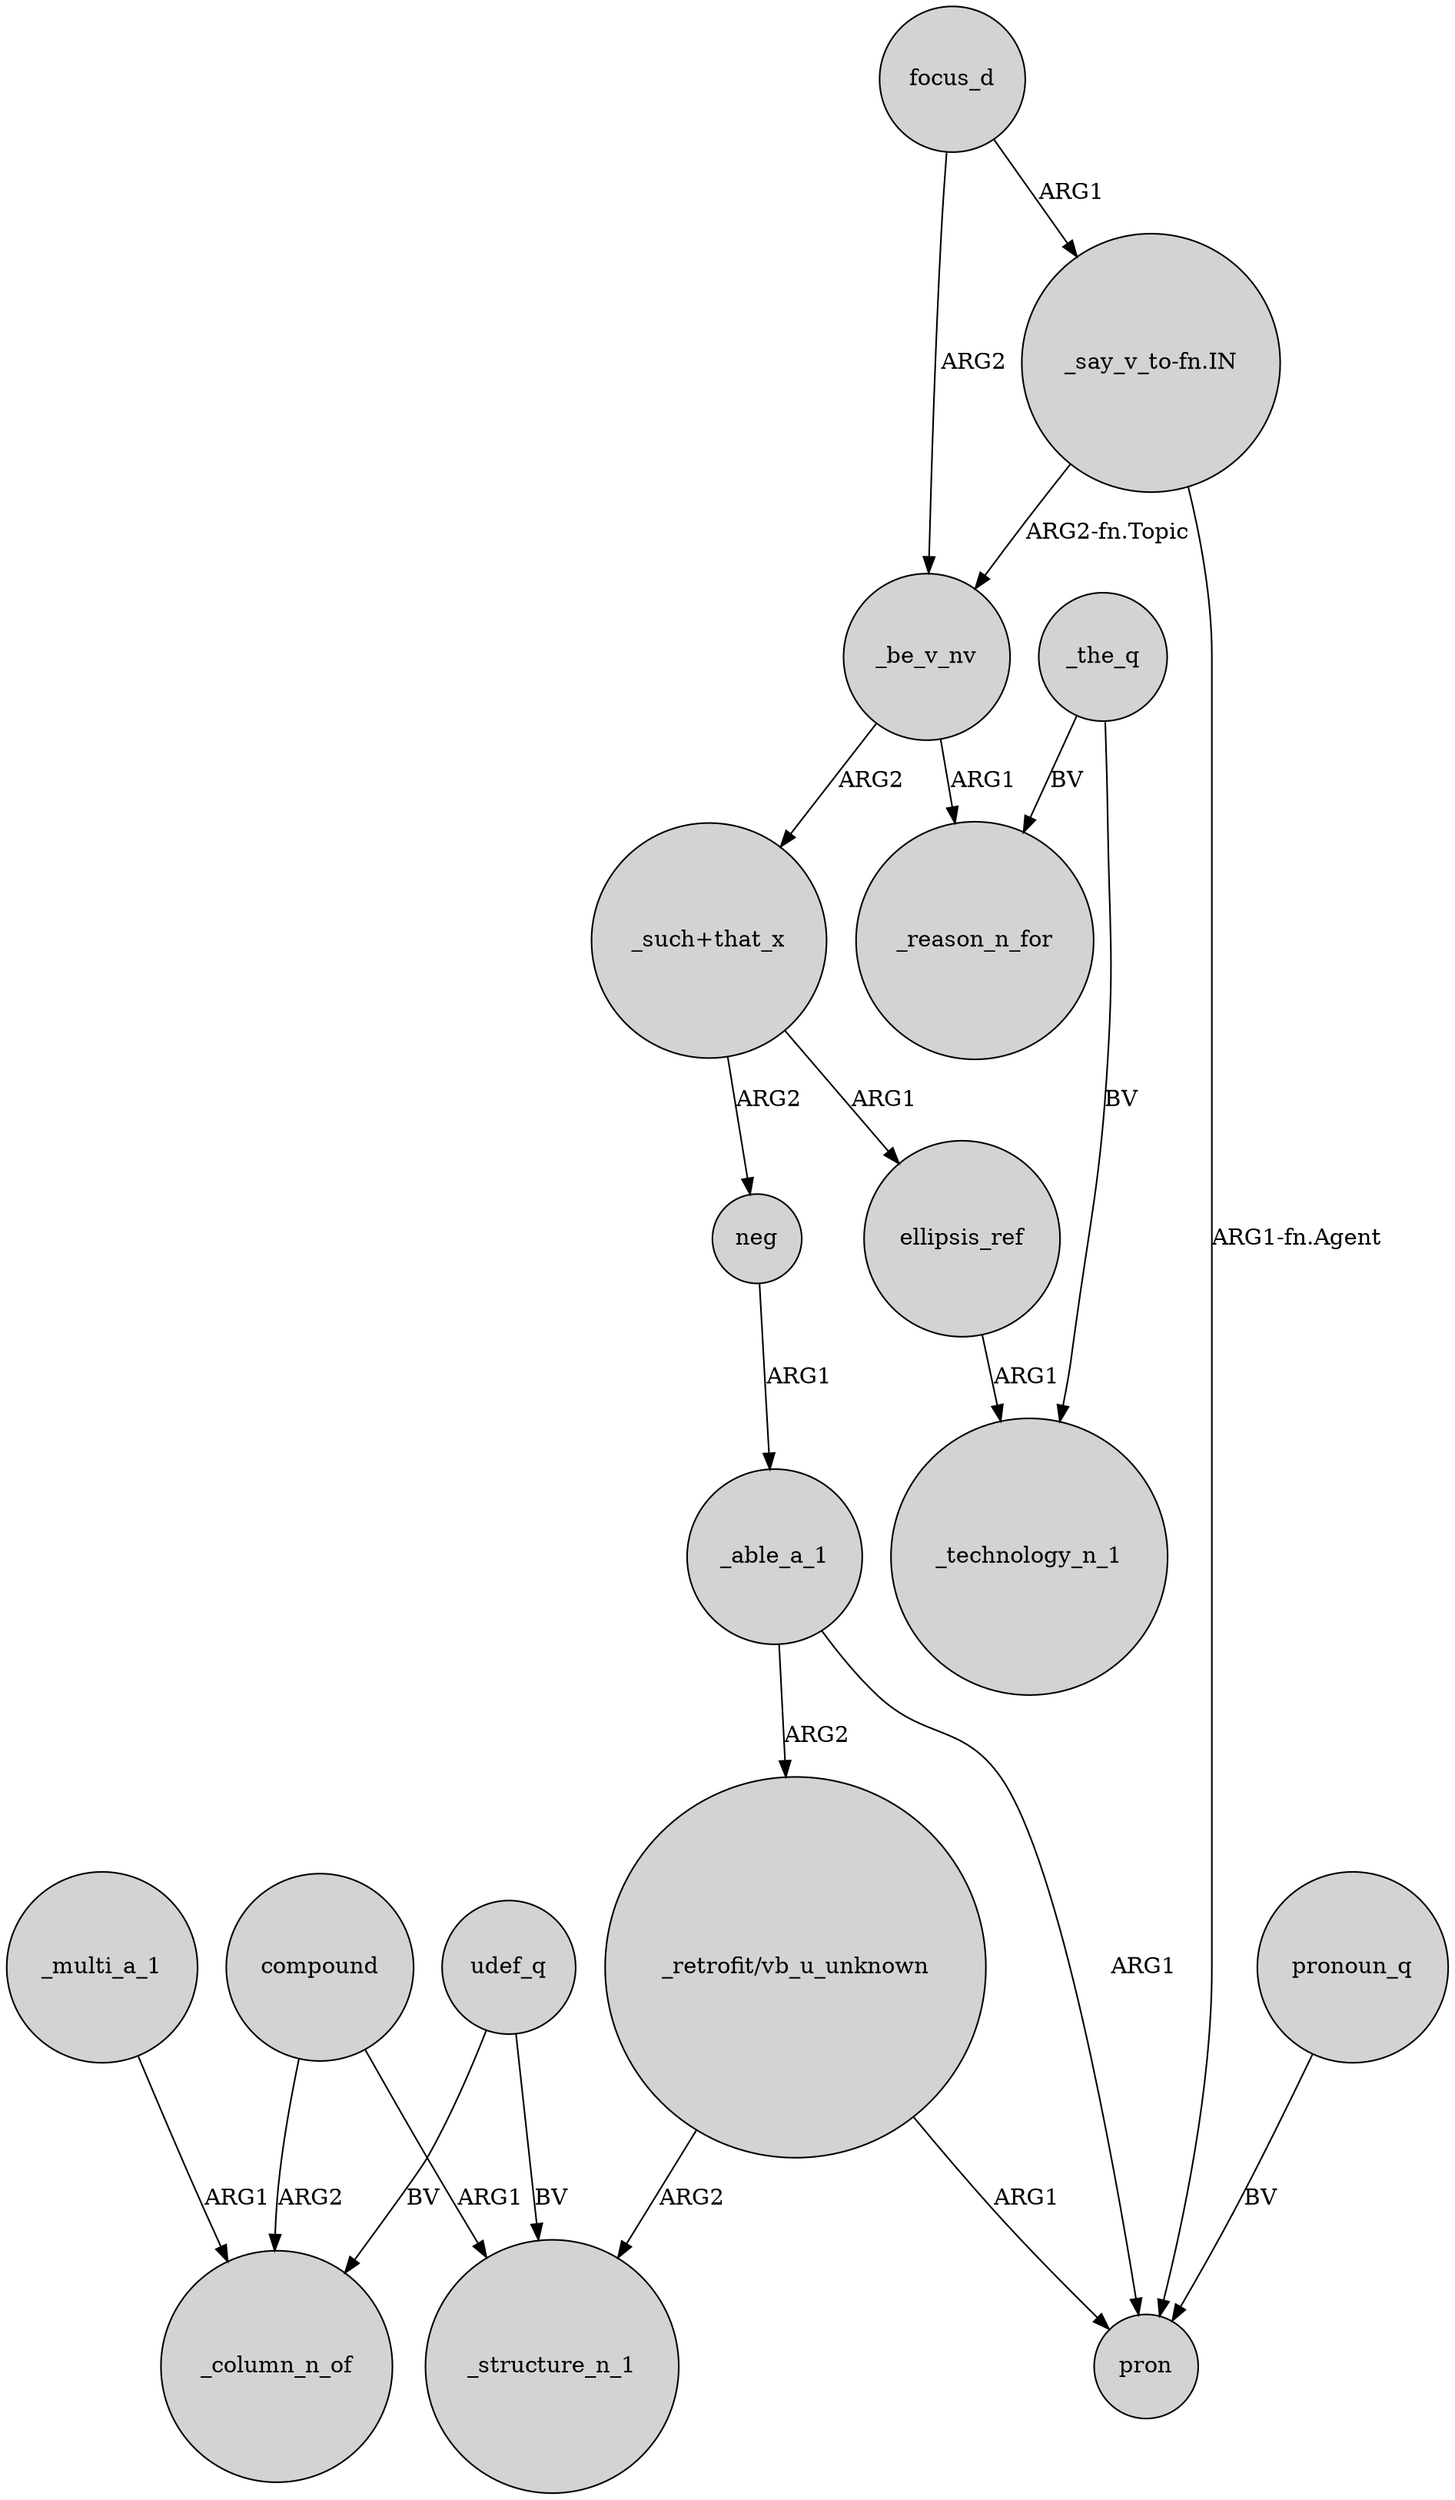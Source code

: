 digraph {
	node [shape=circle style=filled]
	compound -> _column_n_of [label=ARG2]
	_multi_a_1 -> _column_n_of [label=ARG1]
	"_such+that_x" -> neg [label=ARG2]
	_the_q -> _technology_n_1 [label=BV]
	compound -> _structure_n_1 [label=ARG1]
	_be_v_nv -> _reason_n_for [label=ARG1]
	"_such+that_x" -> ellipsis_ref [label=ARG1]
	pronoun_q -> pron [label=BV]
	"_retrofit/vb_u_unknown" -> _structure_n_1 [label=ARG2]
	udef_q -> _structure_n_1 [label=BV]
	focus_d -> _be_v_nv [label=ARG2]
	"_say_v_to-fn.IN" -> _be_v_nv [label="ARG2-fn.Topic"]
	"_retrofit/vb_u_unknown" -> pron [label=ARG1]
	_able_a_1 -> "_retrofit/vb_u_unknown" [label=ARG2]
	"_say_v_to-fn.IN" -> pron [label="ARG1-fn.Agent"]
	udef_q -> _column_n_of [label=BV]
	_be_v_nv -> "_such+that_x" [label=ARG2]
	_the_q -> _reason_n_for [label=BV]
	_able_a_1 -> pron [label=ARG1]
	ellipsis_ref -> _technology_n_1 [label=ARG1]
	neg -> _able_a_1 [label=ARG1]
	focus_d -> "_say_v_to-fn.IN" [label=ARG1]
}
